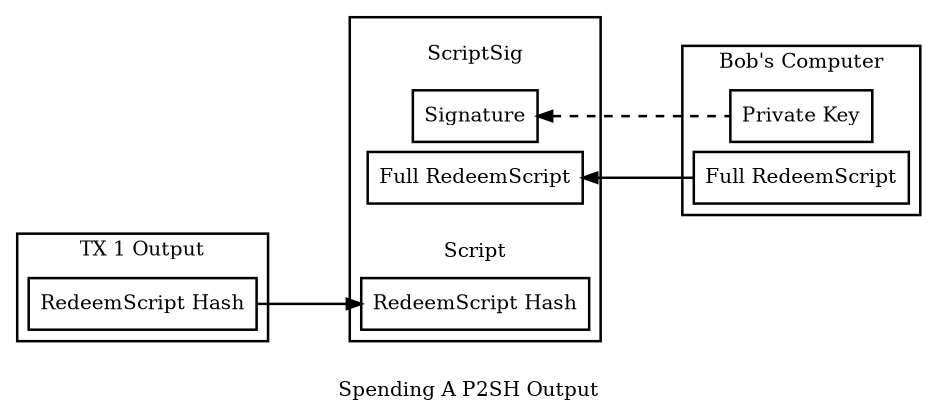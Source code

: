 digraph blockchain {

size="6.25";

//splines = "false";
rankdir=LR;
//ranksep=0.1;
//splines=ortho;
overlap = false;
nodesep = 0.1;

node [ shape = box, penwidth = 1.75 ];
edge [ penwidth = 1.75, minlen = 2 ];
penwidth = 1.75;

subgraph cluster_tx2 {
    scriptSig [ label = "ScriptSig", shape = "none" ];
    tx2_signature [ label = "Signature" ];
    tx2_redeemScript [ label = "Full RedeemScript" ];
    script [ label = " \nScript", shape = "none" ];
    tx2_redeemScript_hash [ label = "RedeemScript Hash" ];

}

subgraph cluster_tx1 {
    tx1_redeemScript_hash [ label = "RedeemScript Hash" ];

    label = "TX 1 Output"
}

subgraph cluster_bob {
    private_key [ label = "Private Key" ];
    redeemScript [ label = "Full RedeemScript" ];

    label = "Bob's Computer"
}

tx1_redeemScript_hash -> tx2_redeemScript_hash;

{
    edge [ dir=back ]
    tx2_redeemScript -> redeemScript;
    tx2_signature -> private_key [ style = "dashed" ];
}

label = " \nSpending A P2SH Output"
}
